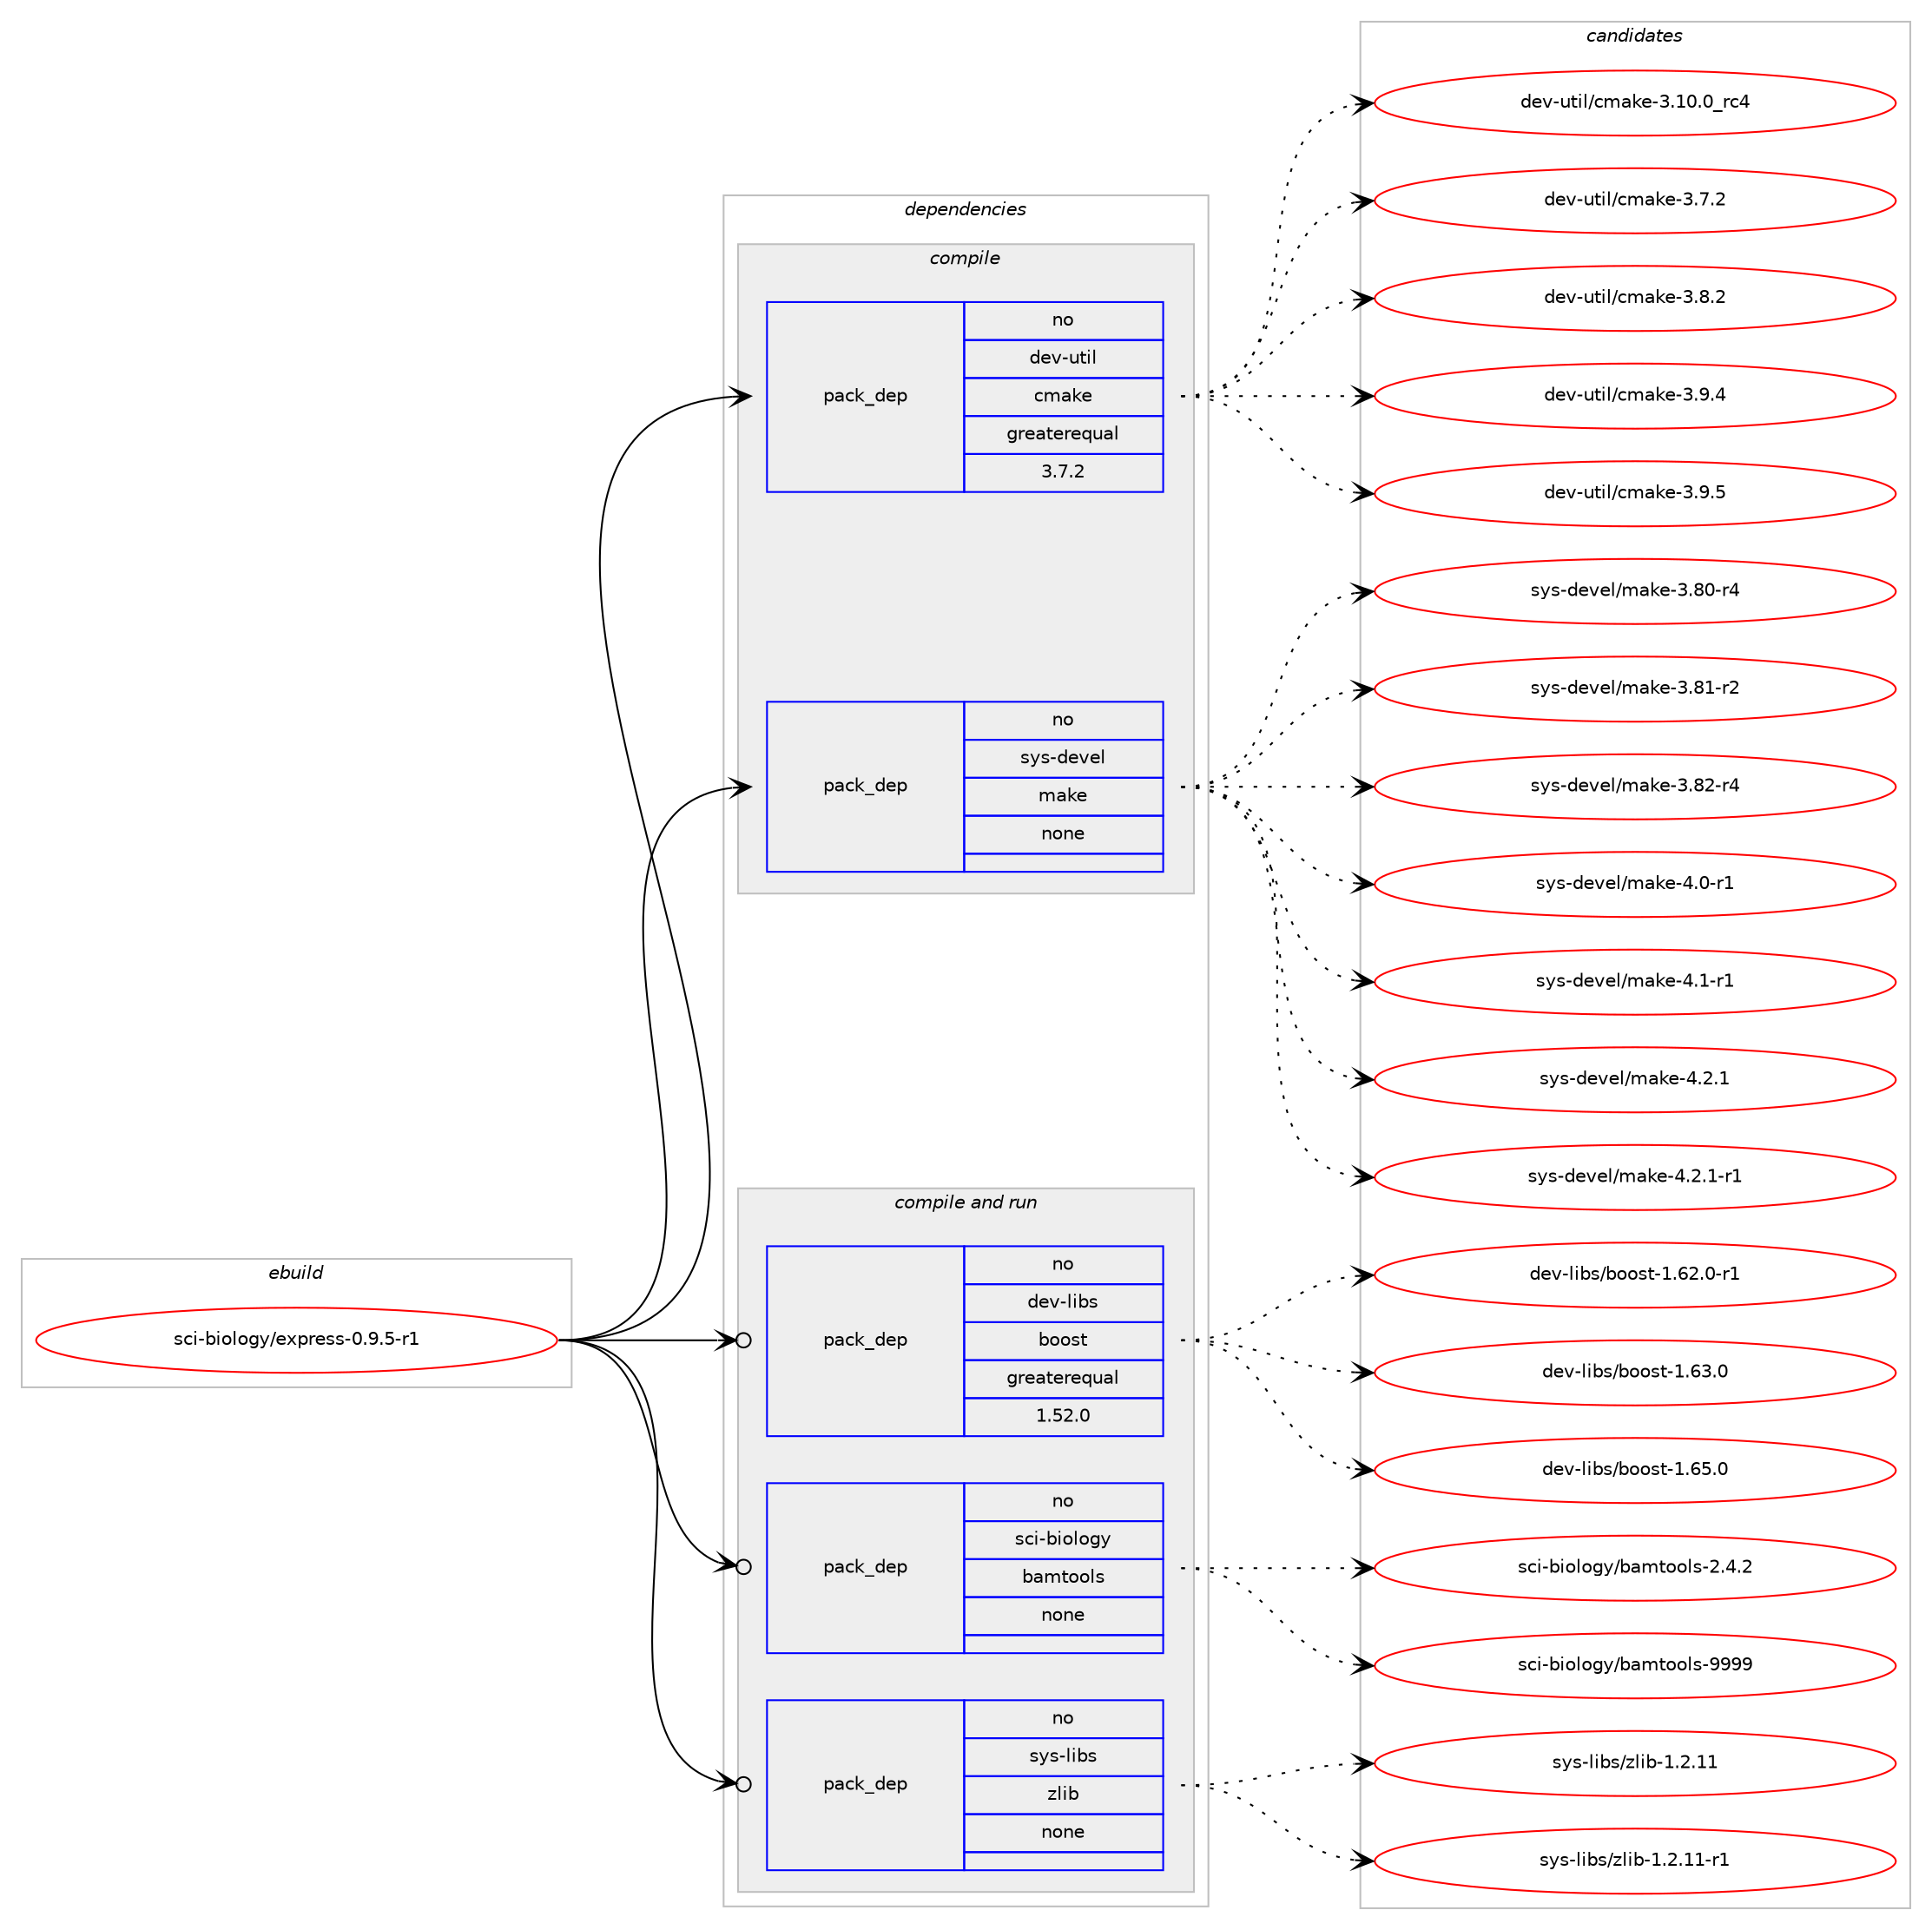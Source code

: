 digraph prolog {

# *************
# Graph options
# *************

newrank=true;
concentrate=true;
compound=true;
graph [rankdir=LR,fontname=Helvetica,fontsize=10,ranksep=1.5];#, ranksep=2.5, nodesep=0.2];
edge  [arrowhead=vee];
node  [fontname=Helvetica,fontsize=10];

# **********
# The ebuild
# **********

subgraph cluster_leftcol {
color=gray;
rank=same;
label=<<i>ebuild</i>>;
id [label="sci-biology/express-0.9.5-r1", color=red, width=4, href="../sci-biology/express-0.9.5-r1.svg"];
}

# ****************
# The dependencies
# ****************

subgraph cluster_midcol {
color=gray;
label=<<i>dependencies</i>>;
subgraph cluster_compile {
fillcolor="#eeeeee";
style=filled;
label=<<i>compile</i>>;
subgraph pack327785 {
dependency444847 [label=<<TABLE BORDER="0" CELLBORDER="1" CELLSPACING="0" CELLPADDING="4" WIDTH="220"><TR><TD ROWSPAN="6" CELLPADDING="30">pack_dep</TD></TR><TR><TD WIDTH="110">no</TD></TR><TR><TD>dev-util</TD></TR><TR><TD>cmake</TD></TR><TR><TD>greaterequal</TD></TR><TR><TD>3.7.2</TD></TR></TABLE>>, shape=none, color=blue];
}
id:e -> dependency444847:w [weight=20,style="solid",arrowhead="vee"];
subgraph pack327786 {
dependency444848 [label=<<TABLE BORDER="0" CELLBORDER="1" CELLSPACING="0" CELLPADDING="4" WIDTH="220"><TR><TD ROWSPAN="6" CELLPADDING="30">pack_dep</TD></TR><TR><TD WIDTH="110">no</TD></TR><TR><TD>sys-devel</TD></TR><TR><TD>make</TD></TR><TR><TD>none</TD></TR><TR><TD></TD></TR></TABLE>>, shape=none, color=blue];
}
id:e -> dependency444848:w [weight=20,style="solid",arrowhead="vee"];
}
subgraph cluster_compileandrun {
fillcolor="#eeeeee";
style=filled;
label=<<i>compile and run</i>>;
subgraph pack327787 {
dependency444849 [label=<<TABLE BORDER="0" CELLBORDER="1" CELLSPACING="0" CELLPADDING="4" WIDTH="220"><TR><TD ROWSPAN="6" CELLPADDING="30">pack_dep</TD></TR><TR><TD WIDTH="110">no</TD></TR><TR><TD>dev-libs</TD></TR><TR><TD>boost</TD></TR><TR><TD>greaterequal</TD></TR><TR><TD>1.52.0</TD></TR></TABLE>>, shape=none, color=blue];
}
id:e -> dependency444849:w [weight=20,style="solid",arrowhead="odotvee"];
subgraph pack327788 {
dependency444850 [label=<<TABLE BORDER="0" CELLBORDER="1" CELLSPACING="0" CELLPADDING="4" WIDTH="220"><TR><TD ROWSPAN="6" CELLPADDING="30">pack_dep</TD></TR><TR><TD WIDTH="110">no</TD></TR><TR><TD>sci-biology</TD></TR><TR><TD>bamtools</TD></TR><TR><TD>none</TD></TR><TR><TD></TD></TR></TABLE>>, shape=none, color=blue];
}
id:e -> dependency444850:w [weight=20,style="solid",arrowhead="odotvee"];
subgraph pack327789 {
dependency444851 [label=<<TABLE BORDER="0" CELLBORDER="1" CELLSPACING="0" CELLPADDING="4" WIDTH="220"><TR><TD ROWSPAN="6" CELLPADDING="30">pack_dep</TD></TR><TR><TD WIDTH="110">no</TD></TR><TR><TD>sys-libs</TD></TR><TR><TD>zlib</TD></TR><TR><TD>none</TD></TR><TR><TD></TD></TR></TABLE>>, shape=none, color=blue];
}
id:e -> dependency444851:w [weight=20,style="solid",arrowhead="odotvee"];
}
subgraph cluster_run {
fillcolor="#eeeeee";
style=filled;
label=<<i>run</i>>;
}
}

# **************
# The candidates
# **************

subgraph cluster_choices {
rank=same;
color=gray;
label=<<i>candidates</i>>;

subgraph choice327785 {
color=black;
nodesep=1;
choice1001011184511711610510847991099710710145514649484648951149952 [label="dev-util/cmake-3.10.0_rc4", color=red, width=4,href="../dev-util/cmake-3.10.0_rc4.svg"];
choice10010111845117116105108479910997107101455146554650 [label="dev-util/cmake-3.7.2", color=red, width=4,href="../dev-util/cmake-3.7.2.svg"];
choice10010111845117116105108479910997107101455146564650 [label="dev-util/cmake-3.8.2", color=red, width=4,href="../dev-util/cmake-3.8.2.svg"];
choice10010111845117116105108479910997107101455146574652 [label="dev-util/cmake-3.9.4", color=red, width=4,href="../dev-util/cmake-3.9.4.svg"];
choice10010111845117116105108479910997107101455146574653 [label="dev-util/cmake-3.9.5", color=red, width=4,href="../dev-util/cmake-3.9.5.svg"];
dependency444847:e -> choice1001011184511711610510847991099710710145514649484648951149952:w [style=dotted,weight="100"];
dependency444847:e -> choice10010111845117116105108479910997107101455146554650:w [style=dotted,weight="100"];
dependency444847:e -> choice10010111845117116105108479910997107101455146564650:w [style=dotted,weight="100"];
dependency444847:e -> choice10010111845117116105108479910997107101455146574652:w [style=dotted,weight="100"];
dependency444847:e -> choice10010111845117116105108479910997107101455146574653:w [style=dotted,weight="100"];
}
subgraph choice327786 {
color=black;
nodesep=1;
choice11512111545100101118101108471099710710145514656484511452 [label="sys-devel/make-3.80-r4", color=red, width=4,href="../sys-devel/make-3.80-r4.svg"];
choice11512111545100101118101108471099710710145514656494511450 [label="sys-devel/make-3.81-r2", color=red, width=4,href="../sys-devel/make-3.81-r2.svg"];
choice11512111545100101118101108471099710710145514656504511452 [label="sys-devel/make-3.82-r4", color=red, width=4,href="../sys-devel/make-3.82-r4.svg"];
choice115121115451001011181011084710997107101455246484511449 [label="sys-devel/make-4.0-r1", color=red, width=4,href="../sys-devel/make-4.0-r1.svg"];
choice115121115451001011181011084710997107101455246494511449 [label="sys-devel/make-4.1-r1", color=red, width=4,href="../sys-devel/make-4.1-r1.svg"];
choice115121115451001011181011084710997107101455246504649 [label="sys-devel/make-4.2.1", color=red, width=4,href="../sys-devel/make-4.2.1.svg"];
choice1151211154510010111810110847109971071014552465046494511449 [label="sys-devel/make-4.2.1-r1", color=red, width=4,href="../sys-devel/make-4.2.1-r1.svg"];
dependency444848:e -> choice11512111545100101118101108471099710710145514656484511452:w [style=dotted,weight="100"];
dependency444848:e -> choice11512111545100101118101108471099710710145514656494511450:w [style=dotted,weight="100"];
dependency444848:e -> choice11512111545100101118101108471099710710145514656504511452:w [style=dotted,weight="100"];
dependency444848:e -> choice115121115451001011181011084710997107101455246484511449:w [style=dotted,weight="100"];
dependency444848:e -> choice115121115451001011181011084710997107101455246494511449:w [style=dotted,weight="100"];
dependency444848:e -> choice115121115451001011181011084710997107101455246504649:w [style=dotted,weight="100"];
dependency444848:e -> choice1151211154510010111810110847109971071014552465046494511449:w [style=dotted,weight="100"];
}
subgraph choice327787 {
color=black;
nodesep=1;
choice10010111845108105981154798111111115116454946545046484511449 [label="dev-libs/boost-1.62.0-r1", color=red, width=4,href="../dev-libs/boost-1.62.0-r1.svg"];
choice1001011184510810598115479811111111511645494654514648 [label="dev-libs/boost-1.63.0", color=red, width=4,href="../dev-libs/boost-1.63.0.svg"];
choice1001011184510810598115479811111111511645494654534648 [label="dev-libs/boost-1.65.0", color=red, width=4,href="../dev-libs/boost-1.65.0.svg"];
dependency444849:e -> choice10010111845108105981154798111111115116454946545046484511449:w [style=dotted,weight="100"];
dependency444849:e -> choice1001011184510810598115479811111111511645494654514648:w [style=dotted,weight="100"];
dependency444849:e -> choice1001011184510810598115479811111111511645494654534648:w [style=dotted,weight="100"];
}
subgraph choice327788 {
color=black;
nodesep=1;
choice115991054598105111108111103121479897109116111111108115455046524650 [label="sci-biology/bamtools-2.4.2", color=red, width=4,href="../sci-biology/bamtools-2.4.2.svg"];
choice1159910545981051111081111031214798971091161111111081154557575757 [label="sci-biology/bamtools-9999", color=red, width=4,href="../sci-biology/bamtools-9999.svg"];
dependency444850:e -> choice115991054598105111108111103121479897109116111111108115455046524650:w [style=dotted,weight="100"];
dependency444850:e -> choice1159910545981051111081111031214798971091161111111081154557575757:w [style=dotted,weight="100"];
}
subgraph choice327789 {
color=black;
nodesep=1;
choice1151211154510810598115471221081059845494650464949 [label="sys-libs/zlib-1.2.11", color=red, width=4,href="../sys-libs/zlib-1.2.11.svg"];
choice11512111545108105981154712210810598454946504649494511449 [label="sys-libs/zlib-1.2.11-r1", color=red, width=4,href="../sys-libs/zlib-1.2.11-r1.svg"];
dependency444851:e -> choice1151211154510810598115471221081059845494650464949:w [style=dotted,weight="100"];
dependency444851:e -> choice11512111545108105981154712210810598454946504649494511449:w [style=dotted,weight="100"];
}
}

}

